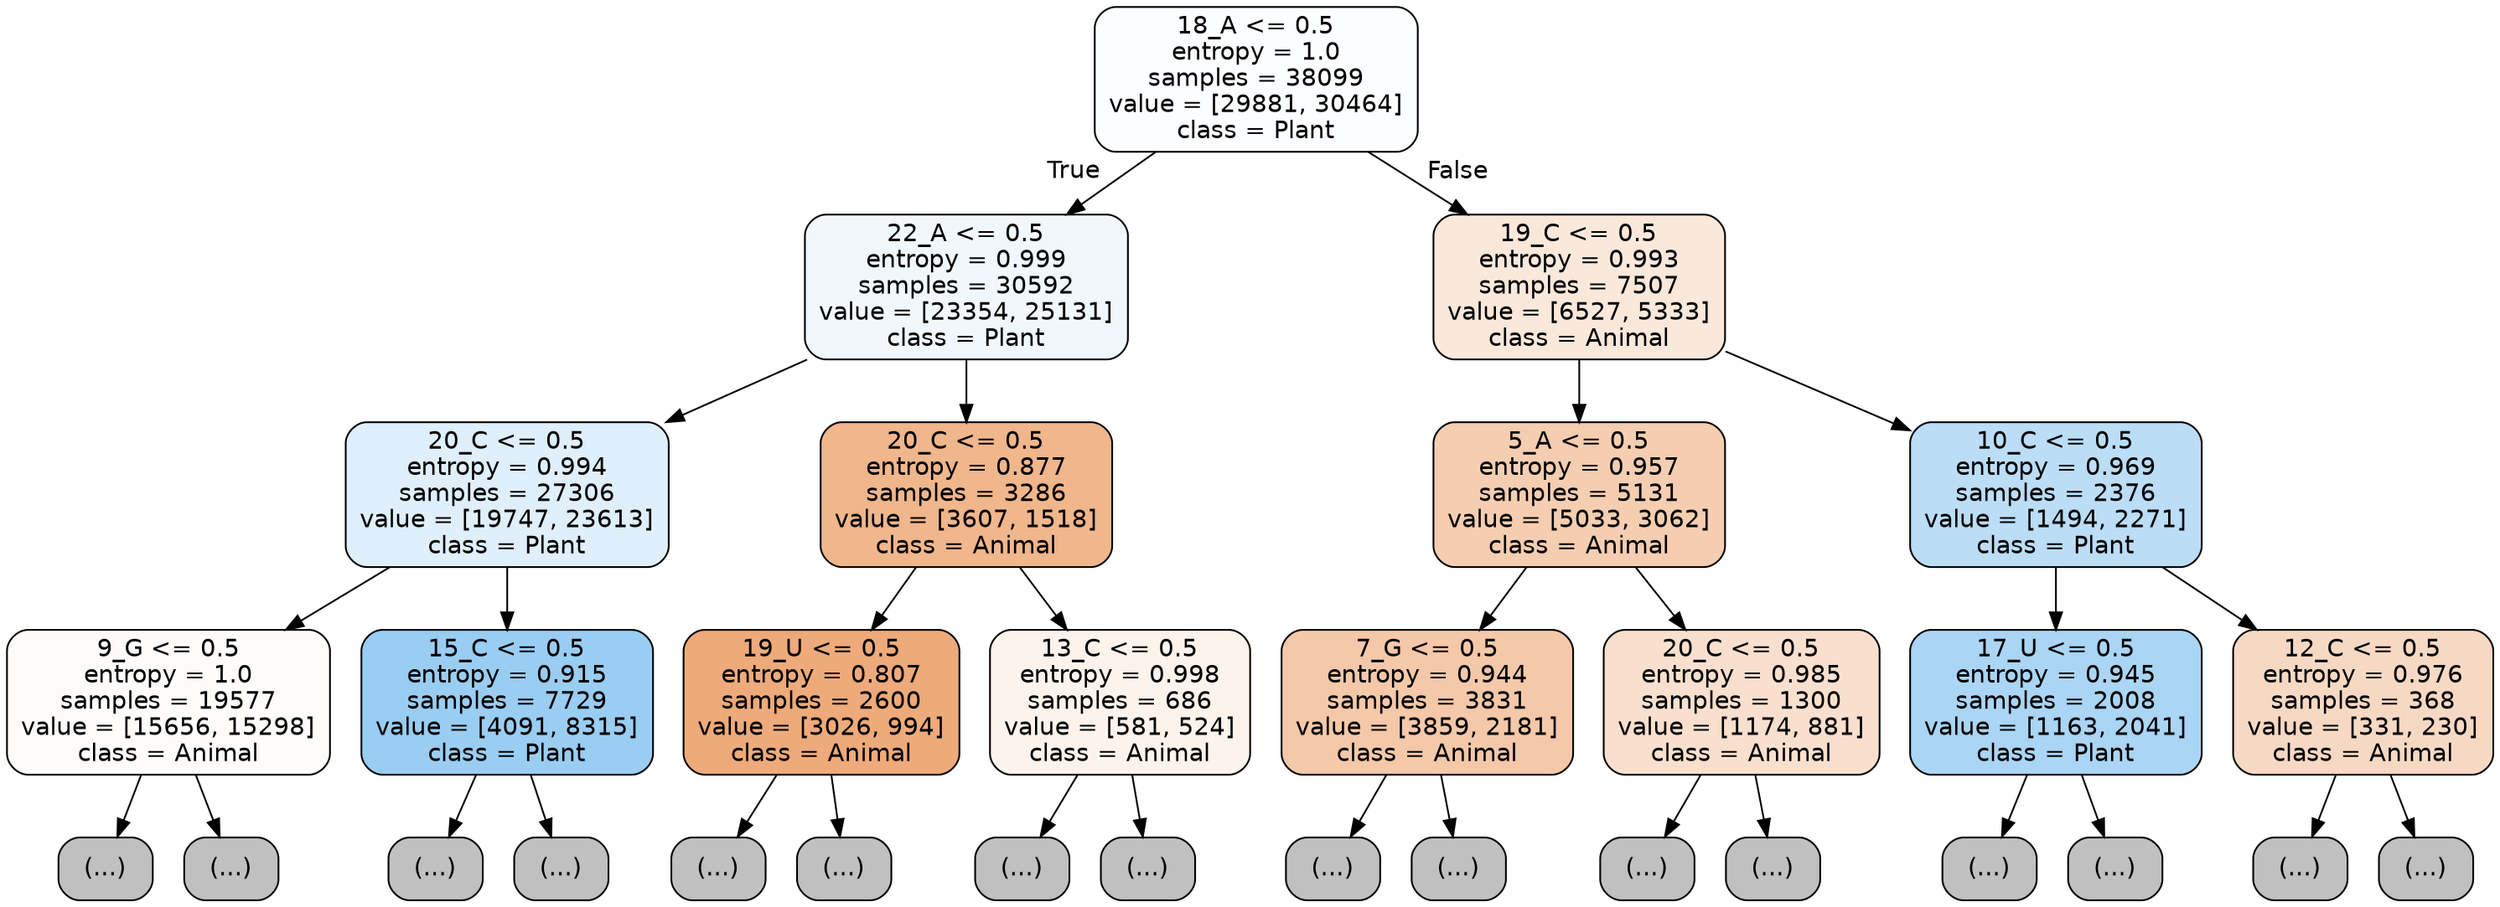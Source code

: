 digraph Tree {
node [shape=box, style="filled, rounded", color="black", fontname="helvetica"] ;
edge [fontname="helvetica"] ;
0 [label="18_A <= 0.5\nentropy = 1.0\nsamples = 38099\nvalue = [29881, 30464]\nclass = Plant", fillcolor="#fbfdff"] ;
1 [label="22_A <= 0.5\nentropy = 0.999\nsamples = 30592\nvalue = [23354, 25131]\nclass = Plant", fillcolor="#f1f8fd"] ;
0 -> 1 [labeldistance=2.5, labelangle=45, headlabel="True"] ;
2 [label="20_C <= 0.5\nentropy = 0.994\nsamples = 27306\nvalue = [19747, 23613]\nclass = Plant", fillcolor="#dfeffb"] ;
1 -> 2 ;
3 [label="9_G <= 0.5\nentropy = 1.0\nsamples = 19577\nvalue = [15656, 15298]\nclass = Animal", fillcolor="#fefcfa"] ;
2 -> 3 ;
4 [label="(...)", fillcolor="#C0C0C0"] ;
3 -> 4 ;
6397 [label="(...)", fillcolor="#C0C0C0"] ;
3 -> 6397 ;
8648 [label="15_C <= 0.5\nentropy = 0.915\nsamples = 7729\nvalue = [4091, 8315]\nclass = Plant", fillcolor="#9acdf2"] ;
2 -> 8648 ;
8649 [label="(...)", fillcolor="#C0C0C0"] ;
8648 -> 8649 ;
10772 [label="(...)", fillcolor="#C0C0C0"] ;
8648 -> 10772 ;
11379 [label="20_C <= 0.5\nentropy = 0.877\nsamples = 3286\nvalue = [3607, 1518]\nclass = Animal", fillcolor="#f0b68c"] ;
1 -> 11379 ;
11380 [label="19_U <= 0.5\nentropy = 0.807\nsamples = 2600\nvalue = [3026, 994]\nclass = Animal", fillcolor="#eeaa7a"] ;
11379 -> 11380 ;
11381 [label="(...)", fillcolor="#C0C0C0"] ;
11380 -> 11381 ;
12226 [label="(...)", fillcolor="#C0C0C0"] ;
11380 -> 12226 ;
12481 [label="13_C <= 0.5\nentropy = 0.998\nsamples = 686\nvalue = [581, 524]\nclass = Animal", fillcolor="#fcf3ec"] ;
11379 -> 12481 ;
12482 [label="(...)", fillcolor="#C0C0C0"] ;
12481 -> 12482 ;
12751 [label="(...)", fillcolor="#C0C0C0"] ;
12481 -> 12751 ;
12826 [label="19_C <= 0.5\nentropy = 0.993\nsamples = 7507\nvalue = [6527, 5333]\nclass = Animal", fillcolor="#fae8db"] ;
0 -> 12826 [labeldistance=2.5, labelangle=-45, headlabel="False"] ;
12827 [label="5_A <= 0.5\nentropy = 0.957\nsamples = 5131\nvalue = [5033, 3062]\nclass = Animal", fillcolor="#f5ceb1"] ;
12826 -> 12827 ;
12828 [label="7_G <= 0.5\nentropy = 0.944\nsamples = 3831\nvalue = [3859, 2181]\nclass = Animal", fillcolor="#f4c8a9"] ;
12827 -> 12828 ;
12829 [label="(...)", fillcolor="#C0C0C0"] ;
12828 -> 12829 ;
14520 [label="(...)", fillcolor="#C0C0C0"] ;
12828 -> 14520 ;
15047 [label="20_C <= 0.5\nentropy = 0.985\nsamples = 1300\nvalue = [1174, 881]\nclass = Animal", fillcolor="#f9e0ce"] ;
12827 -> 15047 ;
15048 [label="(...)", fillcolor="#C0C0C0"] ;
15047 -> 15048 ;
15577 [label="(...)", fillcolor="#C0C0C0"] ;
15047 -> 15577 ;
15734 [label="10_C <= 0.5\nentropy = 0.969\nsamples = 2376\nvalue = [1494, 2271]\nclass = Plant", fillcolor="#bbddf6"] ;
12826 -> 15734 ;
15735 [label="17_U <= 0.5\nentropy = 0.945\nsamples = 2008\nvalue = [1163, 2041]\nclass = Plant", fillcolor="#aad5f4"] ;
15734 -> 15735 ;
15736 [label="(...)", fillcolor="#C0C0C0"] ;
15735 -> 15736 ;
16337 [label="(...)", fillcolor="#C0C0C0"] ;
15735 -> 16337 ;
16474 [label="12_C <= 0.5\nentropy = 0.976\nsamples = 368\nvalue = [331, 230]\nclass = Animal", fillcolor="#f7d9c3"] ;
15734 -> 16474 ;
16475 [label="(...)", fillcolor="#C0C0C0"] ;
16474 -> 16475 ;
16660 [label="(...)", fillcolor="#C0C0C0"] ;
16474 -> 16660 ;
}